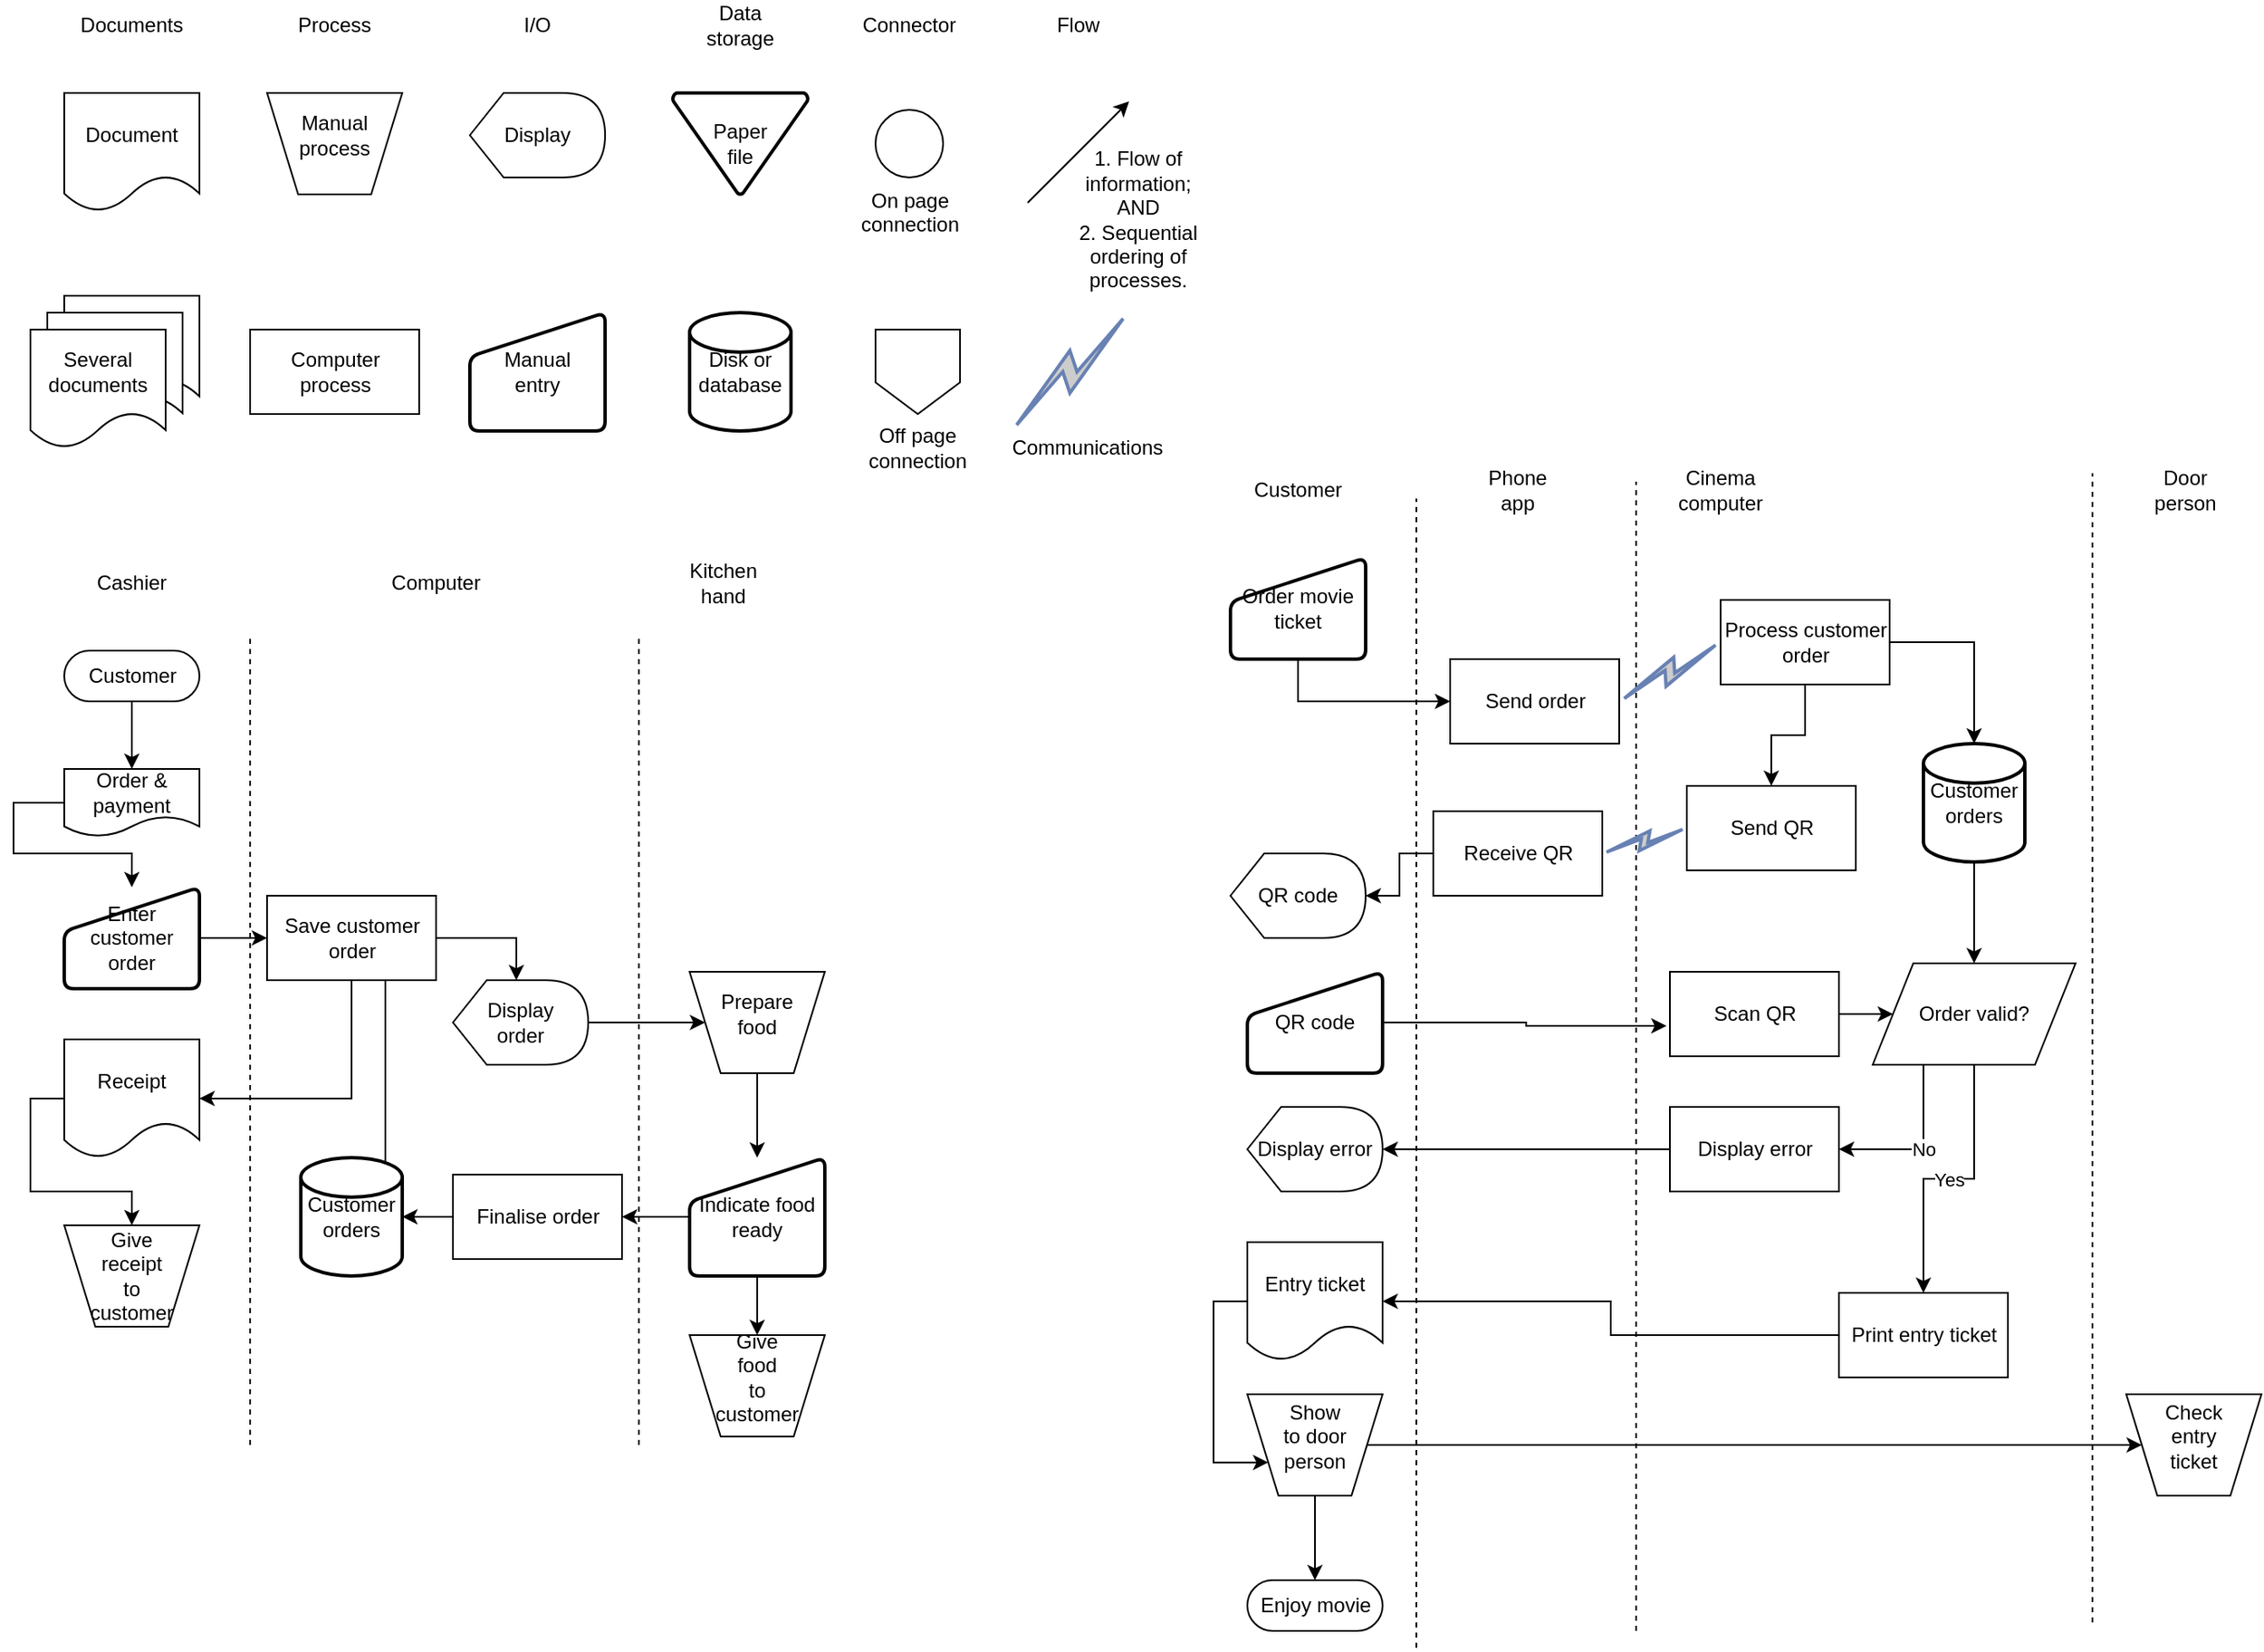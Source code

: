 <mxfile version="13.0.1" type="device"><diagram id="npDGVMDtC7_UNmwr84ZO" name="Page-1"><mxGraphModel dx="766" dy="728" grid="1" gridSize="10" guides="1" tooltips="1" connect="1" arrows="1" fold="1" page="1" pageScale="1" pageWidth="850" pageHeight="1100" math="0" shadow="0"><root><mxCell id="0"/><mxCell id="1" parent="0"/><mxCell id="U0ifyeq-0VL0_H39h8xq-46" value="" style="verticalLabelPosition=bottom;verticalAlign=top;html=1;shape=trapezoid;perimeter=trapezoidPerimeter;whiteSpace=wrap;size=0.23;arcSize=10;flipV=1;" vertex="1" parent="1"><mxGeometry x="160" y="160" width="80" height="60" as="geometry"/></mxCell><mxCell id="U0ifyeq-0VL0_H39h8xq-1" value="Manual&lt;br&gt;entry" style="html=1;strokeWidth=2;shape=manualInput;whiteSpace=wrap;rounded=1;size=26;arcSize=11;" vertex="1" parent="1"><mxGeometry x="280" y="290" width="80" height="70" as="geometry"/></mxCell><mxCell id="U0ifyeq-0VL0_H39h8xq-2" value="Paper&lt;br&gt;file" style="strokeWidth=2;html=1;shape=mxgraph.flowchart.merge_or_storage;whiteSpace=wrap;" vertex="1" parent="1"><mxGeometry x="400" y="160" width="80" height="60" as="geometry"/></mxCell><mxCell id="U0ifyeq-0VL0_H39h8xq-61" style="edgeStyle=orthogonalEdgeStyle;rounded=0;orthogonalLoop=1;jettySize=auto;html=1;exitX=0.5;exitY=1;exitDx=0;exitDy=0;entryX=0.5;entryY=0;entryDx=0;entryDy=0;" edge="1" parent="1" source="U0ifyeq-0VL0_H39h8xq-3" target="U0ifyeq-0VL0_H39h8xq-48"><mxGeometry relative="1" as="geometry"/></mxCell><mxCell id="U0ifyeq-0VL0_H39h8xq-3" value="" style="verticalLabelPosition=bottom;verticalAlign=top;html=1;shape=trapezoid;perimeter=trapezoidPerimeter;whiteSpace=wrap;size=0.23;arcSize=10;flipV=1;" vertex="1" parent="1"><mxGeometry x="410" y="680" width="80" height="60" as="geometry"/></mxCell><mxCell id="U0ifyeq-0VL0_H39h8xq-4" value="Document" style="shape=document;whiteSpace=wrap;html=1;boundedLbl=1;" vertex="1" parent="1"><mxGeometry x="40" y="160" width="80" height="70" as="geometry"/></mxCell><mxCell id="U0ifyeq-0VL0_H39h8xq-5" value="Display" style="shape=display;whiteSpace=wrap;html=1;" vertex="1" parent="1"><mxGeometry x="280" y="160" width="80" height="50" as="geometry"/></mxCell><mxCell id="U0ifyeq-0VL0_H39h8xq-7" value="" style="shape=document;whiteSpace=wrap;html=1;boundedLbl=1;" vertex="1" parent="1"><mxGeometry x="40" y="280" width="80" height="70" as="geometry"/></mxCell><mxCell id="U0ifyeq-0VL0_H39h8xq-6" value="" style="shape=document;whiteSpace=wrap;html=1;boundedLbl=1;" vertex="1" parent="1"><mxGeometry x="30" y="290" width="80" height="70" as="geometry"/></mxCell><mxCell id="U0ifyeq-0VL0_H39h8xq-8" value="Several&lt;br&gt;documents" style="shape=document;whiteSpace=wrap;html=1;boundedLbl=1;" vertex="1" parent="1"><mxGeometry x="20" y="300" width="80" height="70" as="geometry"/></mxCell><mxCell id="U0ifyeq-0VL0_H39h8xq-9" value="Disk or&lt;br&gt;database" style="strokeWidth=2;html=1;shape=mxgraph.flowchart.database;whiteSpace=wrap;" vertex="1" parent="1"><mxGeometry x="410" y="290" width="60" height="70" as="geometry"/></mxCell><mxCell id="U0ifyeq-0VL0_H39h8xq-10" value="Computer&lt;br&gt;process" style="html=1;dashed=0;whitespace=wrap;" vertex="1" parent="1"><mxGeometry x="150" y="300" width="100" height="50" as="geometry"/></mxCell><mxCell id="U0ifyeq-0VL0_H39h8xq-11" value="" style="shape=offPageConnector;whiteSpace=wrap;html=1;" vertex="1" parent="1"><mxGeometry x="520" y="300" width="50" height="50" as="geometry"/></mxCell><mxCell id="U0ifyeq-0VL0_H39h8xq-12" value="On page &lt;br&gt;connection" style="verticalLabelPosition=bottom;verticalAlign=top;html=1;shape=mxgraph.flowchart.on-page_reference;" vertex="1" parent="1"><mxGeometry x="520" y="170" width="40" height="40" as="geometry"/></mxCell><mxCell id="U0ifyeq-0VL0_H39h8xq-13" value="Documents" style="text;html=1;strokeColor=none;fillColor=none;align=center;verticalAlign=middle;whiteSpace=wrap;rounded=0;" vertex="1" parent="1"><mxGeometry x="60" y="110" width="40" height="20" as="geometry"/></mxCell><mxCell id="U0ifyeq-0VL0_H39h8xq-14" value="Process" style="text;html=1;strokeColor=none;fillColor=none;align=center;verticalAlign=middle;whiteSpace=wrap;rounded=0;" vertex="1" parent="1"><mxGeometry x="180" y="110" width="40" height="20" as="geometry"/></mxCell><mxCell id="U0ifyeq-0VL0_H39h8xq-16" value="I/O" style="text;html=1;strokeColor=none;fillColor=none;align=center;verticalAlign=middle;whiteSpace=wrap;rounded=0;" vertex="1" parent="1"><mxGeometry x="300" y="110" width="40" height="20" as="geometry"/></mxCell><mxCell id="U0ifyeq-0VL0_H39h8xq-17" value="Data storage" style="text;html=1;strokeColor=none;fillColor=none;align=center;verticalAlign=middle;whiteSpace=wrap;rounded=0;" vertex="1" parent="1"><mxGeometry x="420" y="110" width="40" height="20" as="geometry"/></mxCell><mxCell id="U0ifyeq-0VL0_H39h8xq-18" value="Connector" style="text;html=1;strokeColor=none;fillColor=none;align=center;verticalAlign=middle;whiteSpace=wrap;rounded=0;" vertex="1" parent="1"><mxGeometry x="520" y="110" width="40" height="20" as="geometry"/></mxCell><mxCell id="U0ifyeq-0VL0_H39h8xq-19" value="Manual&lt;br&gt;process" style="text;html=1;strokeColor=none;fillColor=none;align=center;verticalAlign=middle;whiteSpace=wrap;rounded=0;" vertex="1" parent="1"><mxGeometry x="180" y="175" width="40" height="20" as="geometry"/></mxCell><mxCell id="U0ifyeq-0VL0_H39h8xq-20" value="Off page&lt;br&gt;connection" style="text;html=1;strokeColor=none;fillColor=none;align=center;verticalAlign=middle;whiteSpace=wrap;rounded=0;" vertex="1" parent="1"><mxGeometry x="525" y="360" width="40" height="20" as="geometry"/></mxCell><mxCell id="U0ifyeq-0VL0_H39h8xq-21" value="" style="endArrow=classic;html=1;" edge="1" parent="1"><mxGeometry width="50" height="50" relative="1" as="geometry"><mxPoint x="610" y="225" as="sourcePoint"/><mxPoint x="670" y="165" as="targetPoint"/></mxGeometry></mxCell><mxCell id="U0ifyeq-0VL0_H39h8xq-22" value="Flow" style="text;html=1;strokeColor=none;fillColor=none;align=center;verticalAlign=middle;whiteSpace=wrap;rounded=0;" vertex="1" parent="1"><mxGeometry x="620" y="110" width="40" height="20" as="geometry"/></mxCell><mxCell id="U0ifyeq-0VL0_H39h8xq-24" value="1. Flow of &lt;br&gt;information; &lt;br&gt;AND&lt;br&gt;2. Sequential &lt;br&gt;ordering of &lt;br&gt;processes." style="text;html=1;align=center;verticalAlign=middle;resizable=0;points=[];autosize=1;" vertex="1" parent="1"><mxGeometry x="630" y="190" width="90" height="90" as="geometry"/></mxCell><mxCell id="U0ifyeq-0VL0_H39h8xq-25" value="" style="html=1;outlineConnect=0;fillColor=#CCCCCC;strokeColor=#6881B3;gradientColor=none;gradientDirection=north;strokeWidth=2;shape=mxgraph.networks.comm_link_edge;html=1;" edge="1" parent="1"><mxGeometry width="100" height="100" relative="1" as="geometry"><mxPoint x="600" y="360" as="sourcePoint"/><mxPoint x="670" y="290" as="targetPoint"/><Array as="points"><mxPoint x="900" y="260"/></Array></mxGeometry></mxCell><mxCell id="U0ifyeq-0VL0_H39h8xq-26" value="Communications" style="text;html=1;align=center;verticalAlign=middle;resizable=0;points=[];autosize=1;" vertex="1" parent="1"><mxGeometry x="595" y="360" width="100" height="20" as="geometry"/></mxCell><mxCell id="U0ifyeq-0VL0_H39h8xq-34" value="" style="edgeStyle=orthogonalEdgeStyle;rounded=0;orthogonalLoop=1;jettySize=auto;html=1;" edge="1" parent="1" source="U0ifyeq-0VL0_H39h8xq-27" target="U0ifyeq-0VL0_H39h8xq-28"><mxGeometry relative="1" as="geometry"/></mxCell><mxCell id="U0ifyeq-0VL0_H39h8xq-27" value="Customer" style="html=1;dashed=0;whitespace=wrap;shape=mxgraph.dfd.start" vertex="1" parent="1"><mxGeometry x="40" y="490" width="80" height="30" as="geometry"/></mxCell><mxCell id="U0ifyeq-0VL0_H39h8xq-62" style="edgeStyle=orthogonalEdgeStyle;rounded=0;orthogonalLoop=1;jettySize=auto;html=1;exitX=0;exitY=0.5;exitDx=0;exitDy=0;entryX=0.5;entryY=0;entryDx=0;entryDy=0;" edge="1" parent="1" source="U0ifyeq-0VL0_H39h8xq-28" target="U0ifyeq-0VL0_H39h8xq-29"><mxGeometry relative="1" as="geometry"><Array as="points"><mxPoint x="10" y="580"/><mxPoint x="10" y="610"/><mxPoint x="80" y="610"/></Array></mxGeometry></mxCell><mxCell id="U0ifyeq-0VL0_H39h8xq-28" value="Order &amp;amp; payment" style="shape=document;whiteSpace=wrap;html=1;boundedLbl=1;" vertex="1" parent="1"><mxGeometry x="40" y="560" width="80" height="40" as="geometry"/></mxCell><mxCell id="U0ifyeq-0VL0_H39h8xq-32" style="edgeStyle=orthogonalEdgeStyle;rounded=0;orthogonalLoop=1;jettySize=auto;html=1;exitX=1;exitY=0.5;exitDx=0;exitDy=0;entryX=0;entryY=0.5;entryDx=0;entryDy=0;" edge="1" parent="1" source="U0ifyeq-0VL0_H39h8xq-29" target="U0ifyeq-0VL0_H39h8xq-30"><mxGeometry relative="1" as="geometry"/></mxCell><mxCell id="U0ifyeq-0VL0_H39h8xq-29" value="Enter customer order" style="html=1;strokeWidth=2;shape=manualInput;whiteSpace=wrap;rounded=1;size=26;arcSize=11;" vertex="1" parent="1"><mxGeometry x="40" y="630" width="80" height="60" as="geometry"/></mxCell><mxCell id="U0ifyeq-0VL0_H39h8xq-38" value="" style="edgeStyle=orthogonalEdgeStyle;rounded=0;orthogonalLoop=1;jettySize=auto;html=1;entryX=0;entryY=0.5;entryDx=0;entryDy=0;entryPerimeter=0;" edge="1" parent="1" source="U0ifyeq-0VL0_H39h8xq-30" target="U0ifyeq-0VL0_H39h8xq-36"><mxGeometry relative="1" as="geometry"><mxPoint x="210" y="555" as="targetPoint"/><Array as="points"><mxPoint x="230" y="825"/></Array></mxGeometry></mxCell><mxCell id="U0ifyeq-0VL0_H39h8xq-58" style="edgeStyle=orthogonalEdgeStyle;rounded=0;orthogonalLoop=1;jettySize=auto;html=1;exitX=0.5;exitY=1;exitDx=0;exitDy=0;entryX=1;entryY=0.5;entryDx=0;entryDy=0;" edge="1" parent="1" source="U0ifyeq-0VL0_H39h8xq-30" target="U0ifyeq-0VL0_H39h8xq-57"><mxGeometry relative="1" as="geometry"/></mxCell><mxCell id="U0ifyeq-0VL0_H39h8xq-59" style="edgeStyle=orthogonalEdgeStyle;rounded=0;orthogonalLoop=1;jettySize=auto;html=1;exitX=1;exitY=0.5;exitDx=0;exitDy=0;entryX=0;entryY=0;entryDx=37.5;entryDy=0;entryPerimeter=0;" edge="1" parent="1" source="U0ifyeq-0VL0_H39h8xq-30" target="U0ifyeq-0VL0_H39h8xq-41"><mxGeometry relative="1" as="geometry"/></mxCell><mxCell id="U0ifyeq-0VL0_H39h8xq-30" value="Save customer&lt;br&gt;order" style="html=1;dashed=0;whitespace=wrap;" vertex="1" parent="1"><mxGeometry x="160" y="635" width="100" height="50" as="geometry"/></mxCell><mxCell id="U0ifyeq-0VL0_H39h8xq-36" value="Customer orders" style="strokeWidth=2;html=1;shape=mxgraph.flowchart.database;whiteSpace=wrap;" vertex="1" parent="1"><mxGeometry x="180" y="790" width="60" height="70" as="geometry"/></mxCell><mxCell id="U0ifyeq-0VL0_H39h8xq-60" style="edgeStyle=orthogonalEdgeStyle;rounded=0;orthogonalLoop=1;jettySize=auto;html=1;exitX=1;exitY=0.5;exitDx=0;exitDy=0;exitPerimeter=0;entryX=0;entryY=0.5;entryDx=0;entryDy=0;" edge="1" parent="1" source="U0ifyeq-0VL0_H39h8xq-41" target="U0ifyeq-0VL0_H39h8xq-3"><mxGeometry relative="1" as="geometry"/></mxCell><mxCell id="U0ifyeq-0VL0_H39h8xq-41" value="Display&lt;br&gt;order" style="shape=display;whiteSpace=wrap;html=1;" vertex="1" parent="1"><mxGeometry x="270" y="685" width="80" height="50" as="geometry"/></mxCell><mxCell id="U0ifyeq-0VL0_H39h8xq-47" value="Prepare&lt;br&gt;food" style="text;html=1;strokeColor=none;fillColor=none;align=center;verticalAlign=middle;whiteSpace=wrap;rounded=0;" vertex="1" parent="1"><mxGeometry x="430" y="695" width="40" height="20" as="geometry"/></mxCell><mxCell id="U0ifyeq-0VL0_H39h8xq-65" style="edgeStyle=orthogonalEdgeStyle;rounded=0;orthogonalLoop=1;jettySize=auto;html=1;exitX=0;exitY=0.5;exitDx=0;exitDy=0;entryX=1;entryY=0.5;entryDx=0;entryDy=0;" edge="1" parent="1" source="U0ifyeq-0VL0_H39h8xq-48" target="U0ifyeq-0VL0_H39h8xq-50"><mxGeometry relative="1" as="geometry"/></mxCell><mxCell id="U0ifyeq-0VL0_H39h8xq-66" style="edgeStyle=orthogonalEdgeStyle;rounded=0;orthogonalLoop=1;jettySize=auto;html=1;exitX=0.5;exitY=1;exitDx=0;exitDy=0;entryX=0.5;entryY=0;entryDx=0;entryDy=0;" edge="1" parent="1" source="U0ifyeq-0VL0_H39h8xq-48" target="U0ifyeq-0VL0_H39h8xq-53"><mxGeometry relative="1" as="geometry"/></mxCell><mxCell id="U0ifyeq-0VL0_H39h8xq-48" value="Indicate food ready" style="html=1;strokeWidth=2;shape=manualInput;whiteSpace=wrap;rounded=1;size=26;arcSize=11;" vertex="1" parent="1"><mxGeometry x="410" y="790" width="80" height="70" as="geometry"/></mxCell><mxCell id="U0ifyeq-0VL0_H39h8xq-64" style="edgeStyle=orthogonalEdgeStyle;rounded=0;orthogonalLoop=1;jettySize=auto;html=1;exitX=0;exitY=0.5;exitDx=0;exitDy=0;entryX=1;entryY=0.5;entryDx=0;entryDy=0;entryPerimeter=0;" edge="1" parent="1" source="U0ifyeq-0VL0_H39h8xq-50" target="U0ifyeq-0VL0_H39h8xq-36"><mxGeometry relative="1" as="geometry"/></mxCell><mxCell id="U0ifyeq-0VL0_H39h8xq-50" value="Finalise order" style="html=1;dashed=0;whitespace=wrap;" vertex="1" parent="1"><mxGeometry x="270" y="800" width="100" height="50" as="geometry"/></mxCell><mxCell id="U0ifyeq-0VL0_H39h8xq-53" value="" style="verticalLabelPosition=bottom;verticalAlign=top;html=1;shape=trapezoid;perimeter=trapezoidPerimeter;whiteSpace=wrap;size=0.23;arcSize=10;flipV=1;" vertex="1" parent="1"><mxGeometry x="410" y="895" width="80" height="60" as="geometry"/></mxCell><mxCell id="U0ifyeq-0VL0_H39h8xq-54" value="Give food&lt;br&gt;to customer" style="text;html=1;strokeColor=none;fillColor=none;align=center;verticalAlign=middle;whiteSpace=wrap;rounded=0;" vertex="1" parent="1"><mxGeometry x="430" y="910" width="40" height="20" as="geometry"/></mxCell><mxCell id="U0ifyeq-0VL0_H39h8xq-76" style="edgeStyle=orthogonalEdgeStyle;rounded=0;orthogonalLoop=1;jettySize=auto;html=1;exitX=0;exitY=0.5;exitDx=0;exitDy=0;entryX=0.5;entryY=0;entryDx=0;entryDy=0;" edge="1" parent="1" source="U0ifyeq-0VL0_H39h8xq-57" target="U0ifyeq-0VL0_H39h8xq-74"><mxGeometry relative="1" as="geometry"/></mxCell><mxCell id="U0ifyeq-0VL0_H39h8xq-57" value="Receipt" style="shape=document;whiteSpace=wrap;html=1;boundedLbl=1;" vertex="1" parent="1"><mxGeometry x="40" y="720" width="80" height="70" as="geometry"/></mxCell><mxCell id="U0ifyeq-0VL0_H39h8xq-67" value="Cashier" style="text;html=1;strokeColor=none;fillColor=none;align=center;verticalAlign=middle;whiteSpace=wrap;rounded=0;" vertex="1" parent="1"><mxGeometry x="60" y="440" width="40" height="20" as="geometry"/></mxCell><mxCell id="U0ifyeq-0VL0_H39h8xq-68" value="Kitchen hand" style="text;html=1;strokeColor=none;fillColor=none;align=center;verticalAlign=middle;whiteSpace=wrap;rounded=0;" vertex="1" parent="1"><mxGeometry x="410" y="440" width="40" height="20" as="geometry"/></mxCell><mxCell id="U0ifyeq-0VL0_H39h8xq-70" value="Computer" style="text;html=1;strokeColor=none;fillColor=none;align=center;verticalAlign=middle;whiteSpace=wrap;rounded=0;" vertex="1" parent="1"><mxGeometry x="240" y="440" width="40" height="20" as="geometry"/></mxCell><mxCell id="U0ifyeq-0VL0_H39h8xq-72" value="" style="endArrow=none;dashed=1;html=1;" edge="1" parent="1"><mxGeometry width="50" height="50" relative="1" as="geometry"><mxPoint x="150" y="960" as="sourcePoint"/><mxPoint x="150" y="480" as="targetPoint"/></mxGeometry></mxCell><mxCell id="U0ifyeq-0VL0_H39h8xq-73" value="" style="endArrow=none;dashed=1;html=1;" edge="1" parent="1"><mxGeometry width="50" height="50" relative="1" as="geometry"><mxPoint x="380" y="960" as="sourcePoint"/><mxPoint x="380" y="480" as="targetPoint"/></mxGeometry></mxCell><mxCell id="U0ifyeq-0VL0_H39h8xq-74" value="" style="verticalLabelPosition=bottom;verticalAlign=top;html=1;shape=trapezoid;perimeter=trapezoidPerimeter;whiteSpace=wrap;size=0.23;arcSize=10;flipV=1;" vertex="1" parent="1"><mxGeometry x="40" y="830" width="80" height="60" as="geometry"/></mxCell><mxCell id="U0ifyeq-0VL0_H39h8xq-75" value="Give receipt&lt;br&gt;to customer" style="text;html=1;strokeColor=none;fillColor=none;align=center;verticalAlign=middle;whiteSpace=wrap;rounded=0;" vertex="1" parent="1"><mxGeometry x="60" y="850" width="40" height="20" as="geometry"/></mxCell><mxCell id="U0ifyeq-0VL0_H39h8xq-77" value="Customer" style="text;html=1;strokeColor=none;fillColor=none;align=center;verticalAlign=middle;whiteSpace=wrap;rounded=0;" vertex="1" parent="1"><mxGeometry x="750" y="385" width="40" height="20" as="geometry"/></mxCell><mxCell id="U0ifyeq-0VL0_H39h8xq-86" style="edgeStyle=orthogonalEdgeStyle;rounded=0;orthogonalLoop=1;jettySize=auto;html=1;exitX=0.5;exitY=1;exitDx=0;exitDy=0;entryX=0;entryY=0.5;entryDx=0;entryDy=0;" edge="1" parent="1" source="U0ifyeq-0VL0_H39h8xq-78" target="U0ifyeq-0VL0_H39h8xq-79"><mxGeometry relative="1" as="geometry"/></mxCell><mxCell id="U0ifyeq-0VL0_H39h8xq-78" value="Order movie&lt;br&gt;ticket" style="html=1;strokeWidth=2;shape=manualInput;whiteSpace=wrap;rounded=1;size=26;arcSize=11;" vertex="1" parent="1"><mxGeometry x="730" y="435" width="80" height="60" as="geometry"/></mxCell><mxCell id="U0ifyeq-0VL0_H39h8xq-79" value="Send order" style="html=1;dashed=0;whitespace=wrap;" vertex="1" parent="1"><mxGeometry x="860" y="495" width="100" height="50" as="geometry"/></mxCell><mxCell id="U0ifyeq-0VL0_H39h8xq-111" style="edgeStyle=orthogonalEdgeStyle;rounded=0;orthogonalLoop=1;jettySize=auto;html=1;exitX=0.5;exitY=1;exitDx=0;exitDy=0;exitPerimeter=0;entryX=0.5;entryY=0;entryDx=0;entryDy=0;" edge="1" parent="1" source="U0ifyeq-0VL0_H39h8xq-80" target="U0ifyeq-0VL0_H39h8xq-106"><mxGeometry relative="1" as="geometry"/></mxCell><mxCell id="U0ifyeq-0VL0_H39h8xq-80" value="Customer orders" style="strokeWidth=2;html=1;shape=mxgraph.flowchart.database;whiteSpace=wrap;" vertex="1" parent="1"><mxGeometry x="1140" y="545" width="60" height="70" as="geometry"/></mxCell><mxCell id="U0ifyeq-0VL0_H39h8xq-81" value="QR code" style="shape=display;whiteSpace=wrap;html=1;" vertex="1" parent="1"><mxGeometry x="730" y="610" width="80" height="50" as="geometry"/></mxCell><mxCell id="U0ifyeq-0VL0_H39h8xq-82" value="Phone app" style="text;html=1;strokeColor=none;fillColor=none;align=center;verticalAlign=middle;whiteSpace=wrap;rounded=0;" vertex="1" parent="1"><mxGeometry x="880" y="385" width="40" height="20" as="geometry"/></mxCell><mxCell id="U0ifyeq-0VL0_H39h8xq-84" value="Cinema computer" style="text;html=1;strokeColor=none;fillColor=none;align=center;verticalAlign=middle;whiteSpace=wrap;rounded=0;" vertex="1" parent="1"><mxGeometry x="1000" y="385" width="40" height="20" as="geometry"/></mxCell><mxCell id="U0ifyeq-0VL0_H39h8xq-85" value="Door person" style="text;html=1;strokeColor=none;fillColor=none;align=center;verticalAlign=middle;whiteSpace=wrap;rounded=0;" vertex="1" parent="1"><mxGeometry x="1275" y="385" width="40" height="20" as="geometry"/></mxCell><mxCell id="U0ifyeq-0VL0_H39h8xq-91" style="edgeStyle=orthogonalEdgeStyle;rounded=0;orthogonalLoop=1;jettySize=auto;html=1;exitX=1;exitY=0.5;exitDx=0;exitDy=0;entryX=-0.02;entryY=0.64;entryDx=0;entryDy=0;entryPerimeter=0;" edge="1" parent="1" source="U0ifyeq-0VL0_H39h8xq-89" target="U0ifyeq-0VL0_H39h8xq-107"><mxGeometry relative="1" as="geometry"><mxPoint x="970" y="710" as="targetPoint"/></mxGeometry></mxCell><mxCell id="U0ifyeq-0VL0_H39h8xq-89" value="QR code" style="html=1;strokeWidth=2;shape=manualInput;whiteSpace=wrap;rounded=1;size=26;arcSize=11;" vertex="1" parent="1"><mxGeometry x="740" y="680" width="80" height="60" as="geometry"/></mxCell><mxCell id="U0ifyeq-0VL0_H39h8xq-101" style="edgeStyle=orthogonalEdgeStyle;rounded=0;orthogonalLoop=1;jettySize=auto;html=1;exitX=0;exitY=0.5;exitDx=0;exitDy=0;entryX=1;entryY=0.5;entryDx=0;entryDy=0;" edge="1" parent="1" source="U0ifyeq-0VL0_H39h8xq-93" target="U0ifyeq-0VL0_H39h8xq-96"><mxGeometry relative="1" as="geometry"/></mxCell><mxCell id="U0ifyeq-0VL0_H39h8xq-93" value="Print entry ticket" style="html=1;dashed=0;whitespace=wrap;" vertex="1" parent="1"><mxGeometry x="1090" y="870" width="100" height="50" as="geometry"/></mxCell><mxCell id="U0ifyeq-0VL0_H39h8xq-133" style="edgeStyle=orthogonalEdgeStyle;rounded=0;orthogonalLoop=1;jettySize=auto;html=1;exitX=0;exitY=0.5;exitDx=0;exitDy=0;entryX=0;entryY=0.75;entryDx=0;entryDy=0;" edge="1" parent="1" source="U0ifyeq-0VL0_H39h8xq-96" target="U0ifyeq-0VL0_H39h8xq-97"><mxGeometry relative="1" as="geometry"><Array as="points"><mxPoint x="720" y="875"/><mxPoint x="720" y="970"/></Array></mxGeometry></mxCell><mxCell id="U0ifyeq-0VL0_H39h8xq-96" value="Entry ticket" style="shape=document;whiteSpace=wrap;html=1;boundedLbl=1;" vertex="1" parent="1"><mxGeometry x="740" y="840" width="80" height="70" as="geometry"/></mxCell><mxCell id="U0ifyeq-0VL0_H39h8xq-103" style="edgeStyle=orthogonalEdgeStyle;rounded=0;orthogonalLoop=1;jettySize=auto;html=1;exitX=1;exitY=0.5;exitDx=0;exitDy=0;entryX=0;entryY=0.5;entryDx=0;entryDy=0;" edge="1" parent="1" source="U0ifyeq-0VL0_H39h8xq-97" target="U0ifyeq-0VL0_H39h8xq-99"><mxGeometry relative="1" as="geometry"/></mxCell><mxCell id="U0ifyeq-0VL0_H39h8xq-105" style="edgeStyle=orthogonalEdgeStyle;rounded=0;orthogonalLoop=1;jettySize=auto;html=1;exitX=0.5;exitY=1;exitDx=0;exitDy=0;" edge="1" parent="1" source="U0ifyeq-0VL0_H39h8xq-97" target="U0ifyeq-0VL0_H39h8xq-104"><mxGeometry relative="1" as="geometry"/></mxCell><mxCell id="U0ifyeq-0VL0_H39h8xq-97" value="" style="verticalLabelPosition=bottom;verticalAlign=top;html=1;shape=trapezoid;perimeter=trapezoidPerimeter;whiteSpace=wrap;size=0.23;arcSize=10;flipV=1;" vertex="1" parent="1"><mxGeometry x="740" y="930" width="80" height="60" as="geometry"/></mxCell><mxCell id="U0ifyeq-0VL0_H39h8xq-98" value="Show to door person" style="text;html=1;strokeColor=none;fillColor=none;align=center;verticalAlign=middle;whiteSpace=wrap;rounded=0;" vertex="1" parent="1"><mxGeometry x="760" y="945" width="40" height="20" as="geometry"/></mxCell><mxCell id="U0ifyeq-0VL0_H39h8xq-99" value="" style="verticalLabelPosition=bottom;verticalAlign=top;html=1;shape=trapezoid;perimeter=trapezoidPerimeter;whiteSpace=wrap;size=0.23;arcSize=10;flipV=1;" vertex="1" parent="1"><mxGeometry x="1260" y="930" width="80" height="60" as="geometry"/></mxCell><mxCell id="U0ifyeq-0VL0_H39h8xq-100" value="Check&lt;br&gt;entry ticket" style="text;html=1;strokeColor=none;fillColor=none;align=center;verticalAlign=middle;whiteSpace=wrap;rounded=0;" vertex="1" parent="1"><mxGeometry x="1280" y="945" width="40" height="20" as="geometry"/></mxCell><mxCell id="U0ifyeq-0VL0_H39h8xq-104" value="Enjoy movie" style="html=1;dashed=0;whitespace=wrap;shape=mxgraph.dfd.start" vertex="1" parent="1"><mxGeometry x="740" y="1040" width="80" height="30" as="geometry"/></mxCell><mxCell id="U0ifyeq-0VL0_H39h8xq-114" value="Yes" style="edgeStyle=orthogonalEdgeStyle;rounded=0;orthogonalLoop=1;jettySize=auto;html=1;exitX=0.5;exitY=1;exitDx=0;exitDy=0;" edge="1" parent="1" source="U0ifyeq-0VL0_H39h8xq-106" target="U0ifyeq-0VL0_H39h8xq-93"><mxGeometry relative="1" as="geometry"/></mxCell><mxCell id="U0ifyeq-0VL0_H39h8xq-119" value="No" style="edgeStyle=orthogonalEdgeStyle;rounded=0;orthogonalLoop=1;jettySize=auto;html=1;exitX=0.25;exitY=1;exitDx=0;exitDy=0;entryX=1;entryY=0.5;entryDx=0;entryDy=0;" edge="1" parent="1" source="U0ifyeq-0VL0_H39h8xq-106" target="U0ifyeq-0VL0_H39h8xq-116"><mxGeometry relative="1" as="geometry"/></mxCell><mxCell id="U0ifyeq-0VL0_H39h8xq-106" value="Order valid?" style="shape=parallelogram;perimeter=parallelogramPerimeter;whiteSpace=wrap;html=1;" vertex="1" parent="1"><mxGeometry x="1110" y="675" width="120" height="60" as="geometry"/></mxCell><mxCell id="U0ifyeq-0VL0_H39h8xq-109" style="edgeStyle=orthogonalEdgeStyle;rounded=0;orthogonalLoop=1;jettySize=auto;html=1;exitX=1;exitY=0.5;exitDx=0;exitDy=0;entryX=0;entryY=0.5;entryDx=0;entryDy=0;" edge="1" parent="1" source="U0ifyeq-0VL0_H39h8xq-107" target="U0ifyeq-0VL0_H39h8xq-106"><mxGeometry relative="1" as="geometry"/></mxCell><mxCell id="U0ifyeq-0VL0_H39h8xq-107" value="Scan QR" style="html=1;dashed=0;whitespace=wrap;" vertex="1" parent="1"><mxGeometry x="990" y="680" width="100" height="50" as="geometry"/></mxCell><mxCell id="U0ifyeq-0VL0_H39h8xq-112" value="Display error" style="shape=display;whiteSpace=wrap;html=1;" vertex="1" parent="1"><mxGeometry x="740" y="760" width="80" height="50" as="geometry"/></mxCell><mxCell id="U0ifyeq-0VL0_H39h8xq-118" style="edgeStyle=orthogonalEdgeStyle;rounded=0;orthogonalLoop=1;jettySize=auto;html=1;exitX=0;exitY=0.5;exitDx=0;exitDy=0;entryX=1;entryY=0.5;entryDx=0;entryDy=0;entryPerimeter=0;" edge="1" parent="1" source="U0ifyeq-0VL0_H39h8xq-116" target="U0ifyeq-0VL0_H39h8xq-112"><mxGeometry relative="1" as="geometry"/></mxCell><mxCell id="U0ifyeq-0VL0_H39h8xq-116" value="Display error" style="html=1;dashed=0;whitespace=wrap;" vertex="1" parent="1"><mxGeometry x="990" y="760" width="100" height="50" as="geometry"/></mxCell><mxCell id="U0ifyeq-0VL0_H39h8xq-120" value="" style="endArrow=none;dashed=1;html=1;" edge="1" parent="1"><mxGeometry width="50" height="50" relative="1" as="geometry"><mxPoint x="840" y="1080" as="sourcePoint"/><mxPoint x="840" y="400" as="targetPoint"/></mxGeometry></mxCell><mxCell id="U0ifyeq-0VL0_H39h8xq-121" value="" style="endArrow=none;dashed=1;html=1;" edge="1" parent="1"><mxGeometry width="50" height="50" relative="1" as="geometry"><mxPoint x="970" y="1070" as="sourcePoint"/><mxPoint x="970" y="390" as="targetPoint"/></mxGeometry></mxCell><mxCell id="U0ifyeq-0VL0_H39h8xq-122" value="" style="endArrow=none;dashed=1;html=1;" edge="1" parent="1"><mxGeometry width="50" height="50" relative="1" as="geometry"><mxPoint x="1240" y="1065" as="sourcePoint"/><mxPoint x="1240" y="385" as="targetPoint"/></mxGeometry></mxCell><mxCell id="U0ifyeq-0VL0_H39h8xq-131" style="edgeStyle=orthogonalEdgeStyle;rounded=0;orthogonalLoop=1;jettySize=auto;html=1;exitX=0.5;exitY=1;exitDx=0;exitDy=0;" edge="1" parent="1" source="U0ifyeq-0VL0_H39h8xq-125" target="U0ifyeq-0VL0_H39h8xq-127"><mxGeometry relative="1" as="geometry"/></mxCell><mxCell id="U0ifyeq-0VL0_H39h8xq-132" style="edgeStyle=orthogonalEdgeStyle;rounded=0;orthogonalLoop=1;jettySize=auto;html=1;exitX=1;exitY=0.5;exitDx=0;exitDy=0;entryX=0.5;entryY=0;entryDx=0;entryDy=0;entryPerimeter=0;" edge="1" parent="1" source="U0ifyeq-0VL0_H39h8xq-125" target="U0ifyeq-0VL0_H39h8xq-80"><mxGeometry relative="1" as="geometry"/></mxCell><mxCell id="U0ifyeq-0VL0_H39h8xq-125" value="Process customer &lt;br&gt;order" style="html=1;dashed=0;whitespace=wrap;" vertex="1" parent="1"><mxGeometry x="1020" y="460" width="100" height="50" as="geometry"/></mxCell><mxCell id="U0ifyeq-0VL0_H39h8xq-130" style="edgeStyle=orthogonalEdgeStyle;rounded=0;orthogonalLoop=1;jettySize=auto;html=1;exitX=0;exitY=0.5;exitDx=0;exitDy=0;entryX=1;entryY=0.5;entryDx=0;entryDy=0;entryPerimeter=0;" edge="1" parent="1" source="U0ifyeq-0VL0_H39h8xq-126" target="U0ifyeq-0VL0_H39h8xq-81"><mxGeometry relative="1" as="geometry"/></mxCell><mxCell id="U0ifyeq-0VL0_H39h8xq-126" value="Receive QR" style="html=1;dashed=0;whitespace=wrap;" vertex="1" parent="1"><mxGeometry x="850" y="585" width="100" height="50" as="geometry"/></mxCell><mxCell id="U0ifyeq-0VL0_H39h8xq-127" value="Send QR" style="html=1;dashed=0;whitespace=wrap;" vertex="1" parent="1"><mxGeometry x="1000" y="570" width="100" height="50" as="geometry"/></mxCell><mxCell id="U0ifyeq-0VL0_H39h8xq-128" value="" style="html=1;outlineConnect=0;fillColor=#CCCCCC;strokeColor=#6881B3;gradientColor=none;gradientDirection=north;strokeWidth=2;shape=mxgraph.networks.comm_link_edge;html=1;entryX=0;entryY=0.5;entryDx=0;entryDy=0;exitX=1;exitY=0.5;exitDx=0;exitDy=0;" edge="1" parent="1" source="U0ifyeq-0VL0_H39h8xq-79" target="U0ifyeq-0VL0_H39h8xq-125"><mxGeometry width="100" height="100" relative="1" as="geometry"><mxPoint x="960" y="530" as="sourcePoint"/><mxPoint x="1030" y="460" as="targetPoint"/><Array as="points"><mxPoint x="1260" y="430"/></Array></mxGeometry></mxCell><mxCell id="U0ifyeq-0VL0_H39h8xq-129" value="" style="html=1;outlineConnect=0;fillColor=#CCCCCC;strokeColor=#6881B3;gradientColor=none;gradientDirection=north;strokeWidth=2;shape=mxgraph.networks.comm_link_edge;html=1;entryX=0;entryY=0.5;entryDx=0;entryDy=0;exitX=1;exitY=0.5;exitDx=0;exitDy=0;" edge="1" parent="1" source="U0ifyeq-0VL0_H39h8xq-126" target="U0ifyeq-0VL0_H39h8xq-127"><mxGeometry width="100" height="100" relative="1" as="geometry"><mxPoint x="960" y="585" as="sourcePoint"/><mxPoint x="1020" y="550" as="targetPoint"/><Array as="points"><mxPoint x="1260" y="495"/></Array></mxGeometry></mxCell></root></mxGraphModel></diagram></mxfile>